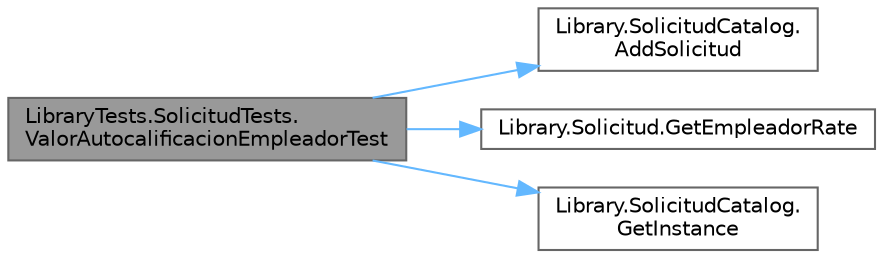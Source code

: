 digraph "LibraryTests.SolicitudTests.ValorAutocalificacionEmpleadorTest"
{
 // INTERACTIVE_SVG=YES
 // LATEX_PDF_SIZE
  bgcolor="transparent";
  edge [fontname=Helvetica,fontsize=10,labelfontname=Helvetica,labelfontsize=10];
  node [fontname=Helvetica,fontsize=10,shape=box,height=0.2,width=0.4];
  rankdir="LR";
  Node1 [label="LibraryTests.SolicitudTests.\lValorAutocalificacionEmpleadorTest",height=0.2,width=0.4,color="gray40", fillcolor="grey60", style="filled", fontcolor="black",tooltip="Test para conocer la calificación de un empleador autocalificado"];
  Node1 -> Node2 [color="steelblue1",style="solid"];
  Node2 [label="Library.SolicitudCatalog.\lAddSolicitud",height=0.2,width=0.4,color="grey40", fillcolor="white", style="filled",URL="$classLibrary_1_1SolicitudCatalog.html#a3331fe5811ee8e1bbfa26b0175cb5095",tooltip="Método para agregar una al catálogo."];
  Node1 -> Node3 [color="steelblue1",style="solid"];
  Node3 [label="Library.Solicitud.GetEmpleadorRate",height=0.2,width=0.4,color="grey40", fillcolor="white", style="filled",URL="$classLibrary_1_1Solicitud.html#a0f19623592ae7e942e8f2626040f807b",tooltip="Método para obtener el promedio de calificación de un empleador."];
  Node1 -> Node4 [color="steelblue1",style="solid"];
  Node4 [label="Library.SolicitudCatalog.\lGetInstance",height=0.2,width=0.4,color="grey40", fillcolor="white", style="filled",URL="$classLibrary_1_1SolicitudCatalog.html#a6eeaee8760274576dab2c74b4f22576e",tooltip="Método para obtener la instancia de la clase."];
}
